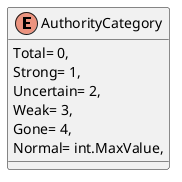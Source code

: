 @startuml
enum AuthorityCategory {
    Total= 0,
    Strong= 1,
    Uncertain= 2,
    Weak= 3,
    Gone= 4,
    Normal= int.MaxValue,
}
@enduml

